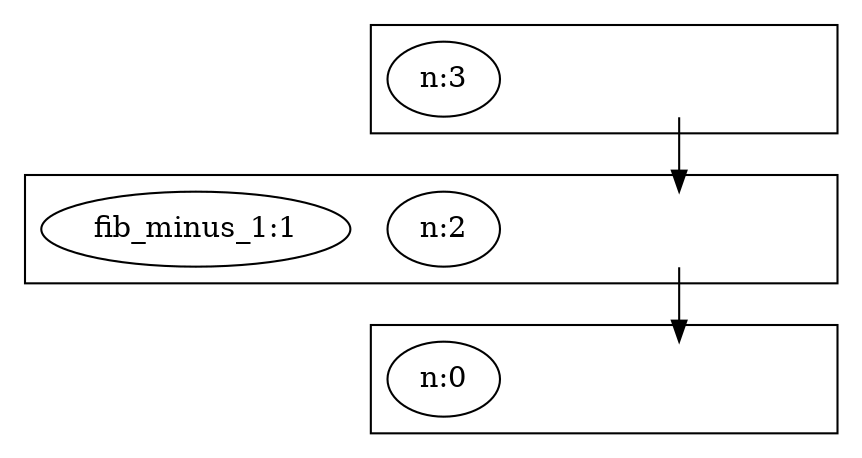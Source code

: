 digraph root {
	graph [compound=true]
	subgraph cluster__3_0 {
		graph [label=""]
		cluster__3_0 [style=invisible]
		"13_n:3" [label="n:3"]
	}
	subgraph cluster__2_1 {
		graph [label=""]
		cluster__2_1 [style=invisible]
		cluster__3_0 -> cluster__2_1
		"14_n:2" [label="n:2"]
		"15_fib_minus_1:1" [label="fib_minus_1:1"]
	}
	subgraph cluster__0_5 {
		graph [label=""]
		cluster__0_5 [style=invisible]
		cluster__2_1 -> cluster__0_5
		"16_n:0" [label="n:0"]
	}
}